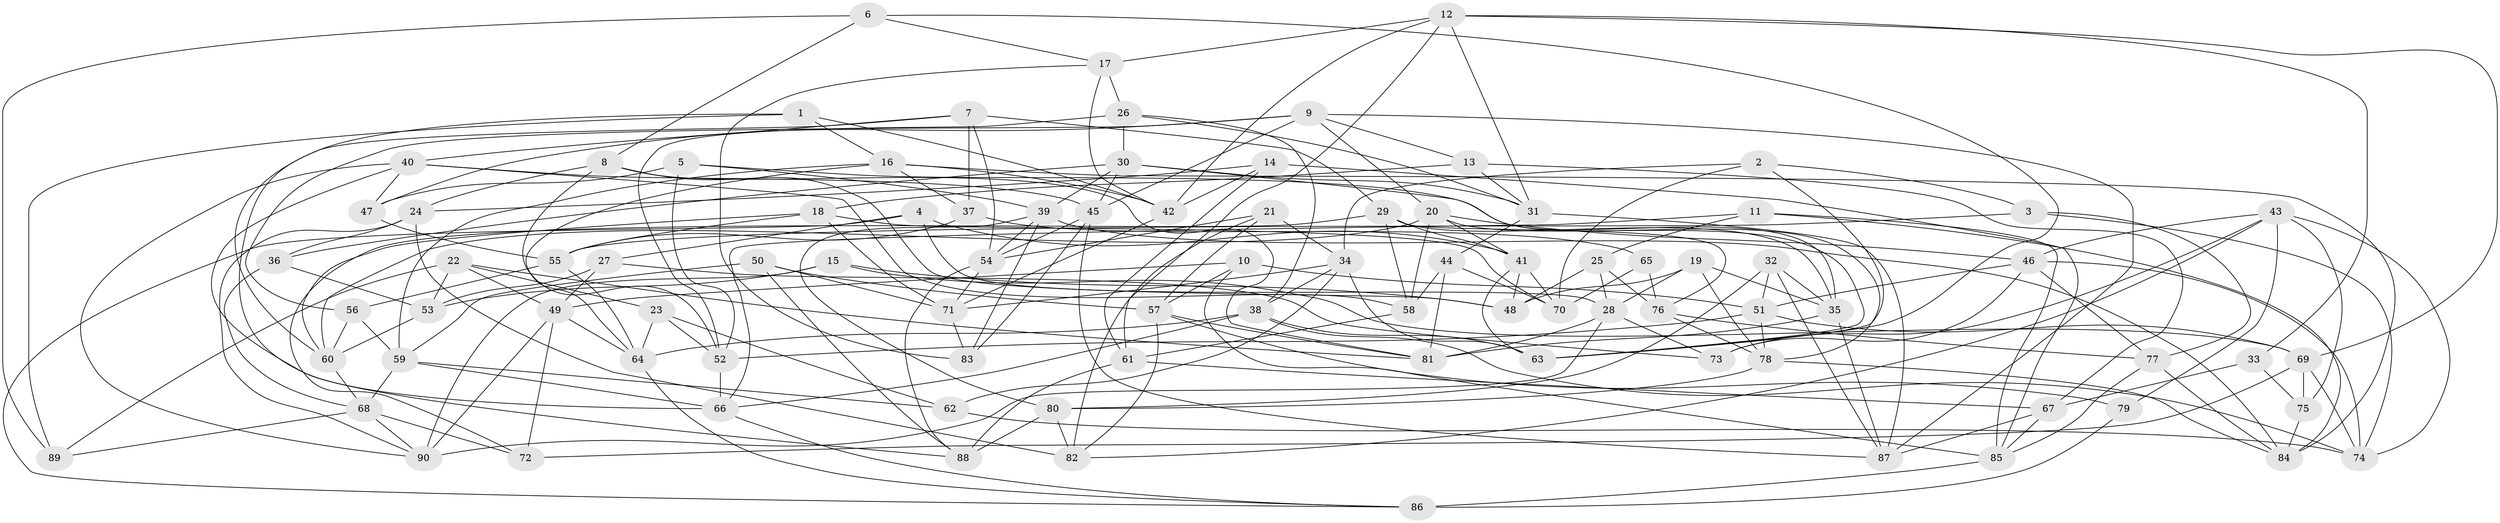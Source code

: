 // original degree distribution, {4: 1.0}
// Generated by graph-tools (version 1.1) at 2025/38/03/04/25 23:38:14]
// undirected, 90 vertices, 227 edges
graph export_dot {
  node [color=gray90,style=filled];
  1;
  2;
  3;
  4;
  5;
  6;
  7;
  8;
  9;
  10;
  11;
  12;
  13;
  14;
  15;
  16;
  17;
  18;
  19;
  20;
  21;
  22;
  23;
  24;
  25;
  26;
  27;
  28;
  29;
  30;
  31;
  32;
  33;
  34;
  35;
  36;
  37;
  38;
  39;
  40;
  41;
  42;
  43;
  44;
  45;
  46;
  47;
  48;
  49;
  50;
  51;
  52;
  53;
  54;
  55;
  56;
  57;
  58;
  59;
  60;
  61;
  62;
  63;
  64;
  65;
  66;
  67;
  68;
  69;
  70;
  71;
  72;
  73;
  74;
  75;
  76;
  77;
  78;
  79;
  80;
  81;
  82;
  83;
  84;
  85;
  86;
  87;
  88;
  89;
  90;
  1 -- 16 [weight=1.0];
  1 -- 42 [weight=1.0];
  1 -- 60 [weight=1.0];
  1 -- 89 [weight=1.0];
  2 -- 3 [weight=1.0];
  2 -- 34 [weight=1.0];
  2 -- 63 [weight=1.0];
  2 -- 70 [weight=1.0];
  3 -- 55 [weight=1.0];
  3 -- 74 [weight=1.0];
  3 -- 77 [weight=1.0];
  4 -- 27 [weight=1.0];
  4 -- 28 [weight=1.0];
  4 -- 41 [weight=1.0];
  4 -- 86 [weight=1.0];
  5 -- 39 [weight=1.0];
  5 -- 47 [weight=1.0];
  5 -- 52 [weight=1.0];
  5 -- 78 [weight=1.0];
  6 -- 8 [weight=1.0];
  6 -- 17 [weight=1.0];
  6 -- 63 [weight=1.0];
  6 -- 89 [weight=1.0];
  7 -- 29 [weight=1.0];
  7 -- 37 [weight=2.0];
  7 -- 40 [weight=1.0];
  7 -- 54 [weight=1.0];
  7 -- 66 [weight=1.0];
  8 -- 24 [weight=1.0];
  8 -- 48 [weight=2.0];
  8 -- 52 [weight=1.0];
  8 -- 81 [weight=1.0];
  9 -- 13 [weight=1.0];
  9 -- 20 [weight=1.0];
  9 -- 45 [weight=1.0];
  9 -- 47 [weight=1.0];
  9 -- 56 [weight=1.0];
  9 -- 87 [weight=1.0];
  10 -- 49 [weight=1.0];
  10 -- 51 [weight=1.0];
  10 -- 57 [weight=1.0];
  10 -- 85 [weight=1.0];
  11 -- 25 [weight=1.0];
  11 -- 66 [weight=1.0];
  11 -- 84 [weight=1.0];
  11 -- 85 [weight=1.0];
  12 -- 17 [weight=1.0];
  12 -- 31 [weight=1.0];
  12 -- 33 [weight=1.0];
  12 -- 42 [weight=1.0];
  12 -- 61 [weight=1.0];
  12 -- 69 [weight=1.0];
  13 -- 18 [weight=1.0];
  13 -- 31 [weight=1.0];
  13 -- 67 [weight=1.0];
  14 -- 24 [weight=1.0];
  14 -- 42 [weight=1.0];
  14 -- 61 [weight=1.0];
  14 -- 85 [weight=1.0];
  15 -- 48 [weight=1.0];
  15 -- 53 [weight=1.0];
  15 -- 69 [weight=1.0];
  15 -- 90 [weight=1.0];
  16 -- 37 [weight=1.0];
  16 -- 42 [weight=1.0];
  16 -- 59 [weight=1.0];
  16 -- 64 [weight=1.0];
  16 -- 84 [weight=1.0];
  17 -- 26 [weight=2.0];
  17 -- 42 [weight=1.0];
  17 -- 83 [weight=1.0];
  18 -- 55 [weight=1.0];
  18 -- 60 [weight=1.0];
  18 -- 70 [weight=2.0];
  18 -- 71 [weight=1.0];
  19 -- 28 [weight=1.0];
  19 -- 35 [weight=1.0];
  19 -- 48 [weight=1.0];
  19 -- 78 [weight=1.0];
  20 -- 41 [weight=1.0];
  20 -- 46 [weight=1.0];
  20 -- 58 [weight=1.0];
  20 -- 60 [weight=1.0];
  20 -- 63 [weight=1.0];
  21 -- 34 [weight=1.0];
  21 -- 54 [weight=1.0];
  21 -- 57 [weight=1.0];
  21 -- 82 [weight=1.0];
  22 -- 23 [weight=1.0];
  22 -- 49 [weight=1.0];
  22 -- 53 [weight=2.0];
  22 -- 81 [weight=1.0];
  22 -- 89 [weight=1.0];
  23 -- 52 [weight=1.0];
  23 -- 62 [weight=1.0];
  23 -- 64 [weight=1.0];
  24 -- 36 [weight=1.0];
  24 -- 82 [weight=2.0];
  24 -- 90 [weight=1.0];
  25 -- 28 [weight=1.0];
  25 -- 48 [weight=1.0];
  25 -- 76 [weight=1.0];
  26 -- 30 [weight=1.0];
  26 -- 31 [weight=1.0];
  26 -- 38 [weight=1.0];
  26 -- 52 [weight=1.0];
  27 -- 49 [weight=1.0];
  27 -- 53 [weight=1.0];
  27 -- 73 [weight=1.0];
  28 -- 73 [weight=1.0];
  28 -- 81 [weight=1.0];
  28 -- 90 [weight=1.0];
  29 -- 35 [weight=1.0];
  29 -- 41 [weight=1.0];
  29 -- 58 [weight=1.0];
  29 -- 72 [weight=1.0];
  29 -- 76 [weight=1.0];
  30 -- 31 [weight=1.0];
  30 -- 35 [weight=1.0];
  30 -- 36 [weight=1.0];
  30 -- 39 [weight=1.0];
  30 -- 45 [weight=1.0];
  31 -- 44 [weight=1.0];
  31 -- 87 [weight=1.0];
  32 -- 35 [weight=1.0];
  32 -- 51 [weight=1.0];
  32 -- 80 [weight=1.0];
  32 -- 87 [weight=1.0];
  33 -- 67 [weight=2.0];
  33 -- 75 [weight=1.0];
  34 -- 38 [weight=1.0];
  34 -- 62 [weight=1.0];
  34 -- 63 [weight=1.0];
  34 -- 71 [weight=1.0];
  35 -- 81 [weight=1.0];
  35 -- 87 [weight=1.0];
  36 -- 53 [weight=1.0];
  36 -- 68 [weight=1.0];
  37 -- 55 [weight=1.0];
  37 -- 65 [weight=2.0];
  38 -- 63 [weight=1.0];
  38 -- 64 [weight=1.0];
  38 -- 66 [weight=1.0];
  38 -- 74 [weight=1.0];
  39 -- 54 [weight=1.0];
  39 -- 80 [weight=1.0];
  39 -- 83 [weight=1.0];
  39 -- 84 [weight=1.0];
  40 -- 45 [weight=1.0];
  40 -- 47 [weight=1.0];
  40 -- 58 [weight=1.0];
  40 -- 88 [weight=1.0];
  40 -- 90 [weight=1.0];
  41 -- 48 [weight=1.0];
  41 -- 63 [weight=1.0];
  41 -- 70 [weight=1.0];
  42 -- 71 [weight=1.0];
  43 -- 46 [weight=1.0];
  43 -- 73 [weight=1.0];
  43 -- 74 [weight=1.0];
  43 -- 75 [weight=1.0];
  43 -- 79 [weight=1.0];
  43 -- 82 [weight=1.0];
  44 -- 58 [weight=1.0];
  44 -- 70 [weight=1.0];
  44 -- 81 [weight=1.0];
  45 -- 54 [weight=1.0];
  45 -- 83 [weight=1.0];
  45 -- 87 [weight=1.0];
  46 -- 51 [weight=1.0];
  46 -- 73 [weight=1.0];
  46 -- 74 [weight=1.0];
  46 -- 77 [weight=1.0];
  47 -- 55 [weight=1.0];
  49 -- 64 [weight=1.0];
  49 -- 72 [weight=1.0];
  49 -- 90 [weight=1.0];
  50 -- 57 [weight=1.0];
  50 -- 59 [weight=1.0];
  50 -- 71 [weight=1.0];
  50 -- 88 [weight=1.0];
  51 -- 52 [weight=1.0];
  51 -- 69 [weight=1.0];
  51 -- 78 [weight=1.0];
  52 -- 66 [weight=1.0];
  53 -- 60 [weight=1.0];
  54 -- 71 [weight=1.0];
  54 -- 88 [weight=1.0];
  55 -- 56 [weight=1.0];
  55 -- 64 [weight=1.0];
  56 -- 59 [weight=1.0];
  56 -- 60 [weight=1.0];
  57 -- 79 [weight=1.0];
  57 -- 81 [weight=1.0];
  57 -- 82 [weight=1.0];
  58 -- 61 [weight=2.0];
  59 -- 62 [weight=1.0];
  59 -- 66 [weight=1.0];
  59 -- 68 [weight=1.0];
  60 -- 68 [weight=1.0];
  61 -- 67 [weight=1.0];
  61 -- 88 [weight=1.0];
  62 -- 74 [weight=1.0];
  64 -- 86 [weight=1.0];
  65 -- 70 [weight=1.0];
  65 -- 76 [weight=1.0];
  66 -- 86 [weight=1.0];
  67 -- 85 [weight=1.0];
  67 -- 87 [weight=1.0];
  68 -- 72 [weight=1.0];
  68 -- 89 [weight=1.0];
  68 -- 90 [weight=1.0];
  69 -- 72 [weight=1.0];
  69 -- 74 [weight=1.0];
  69 -- 75 [weight=1.0];
  71 -- 83 [weight=1.0];
  75 -- 84 [weight=1.0];
  76 -- 77 [weight=2.0];
  76 -- 78 [weight=1.0];
  77 -- 84 [weight=1.0];
  77 -- 85 [weight=1.0];
  78 -- 80 [weight=1.0];
  78 -- 84 [weight=1.0];
  79 -- 86 [weight=2.0];
  80 -- 82 [weight=1.0];
  80 -- 88 [weight=2.0];
  85 -- 86 [weight=1.0];
}
